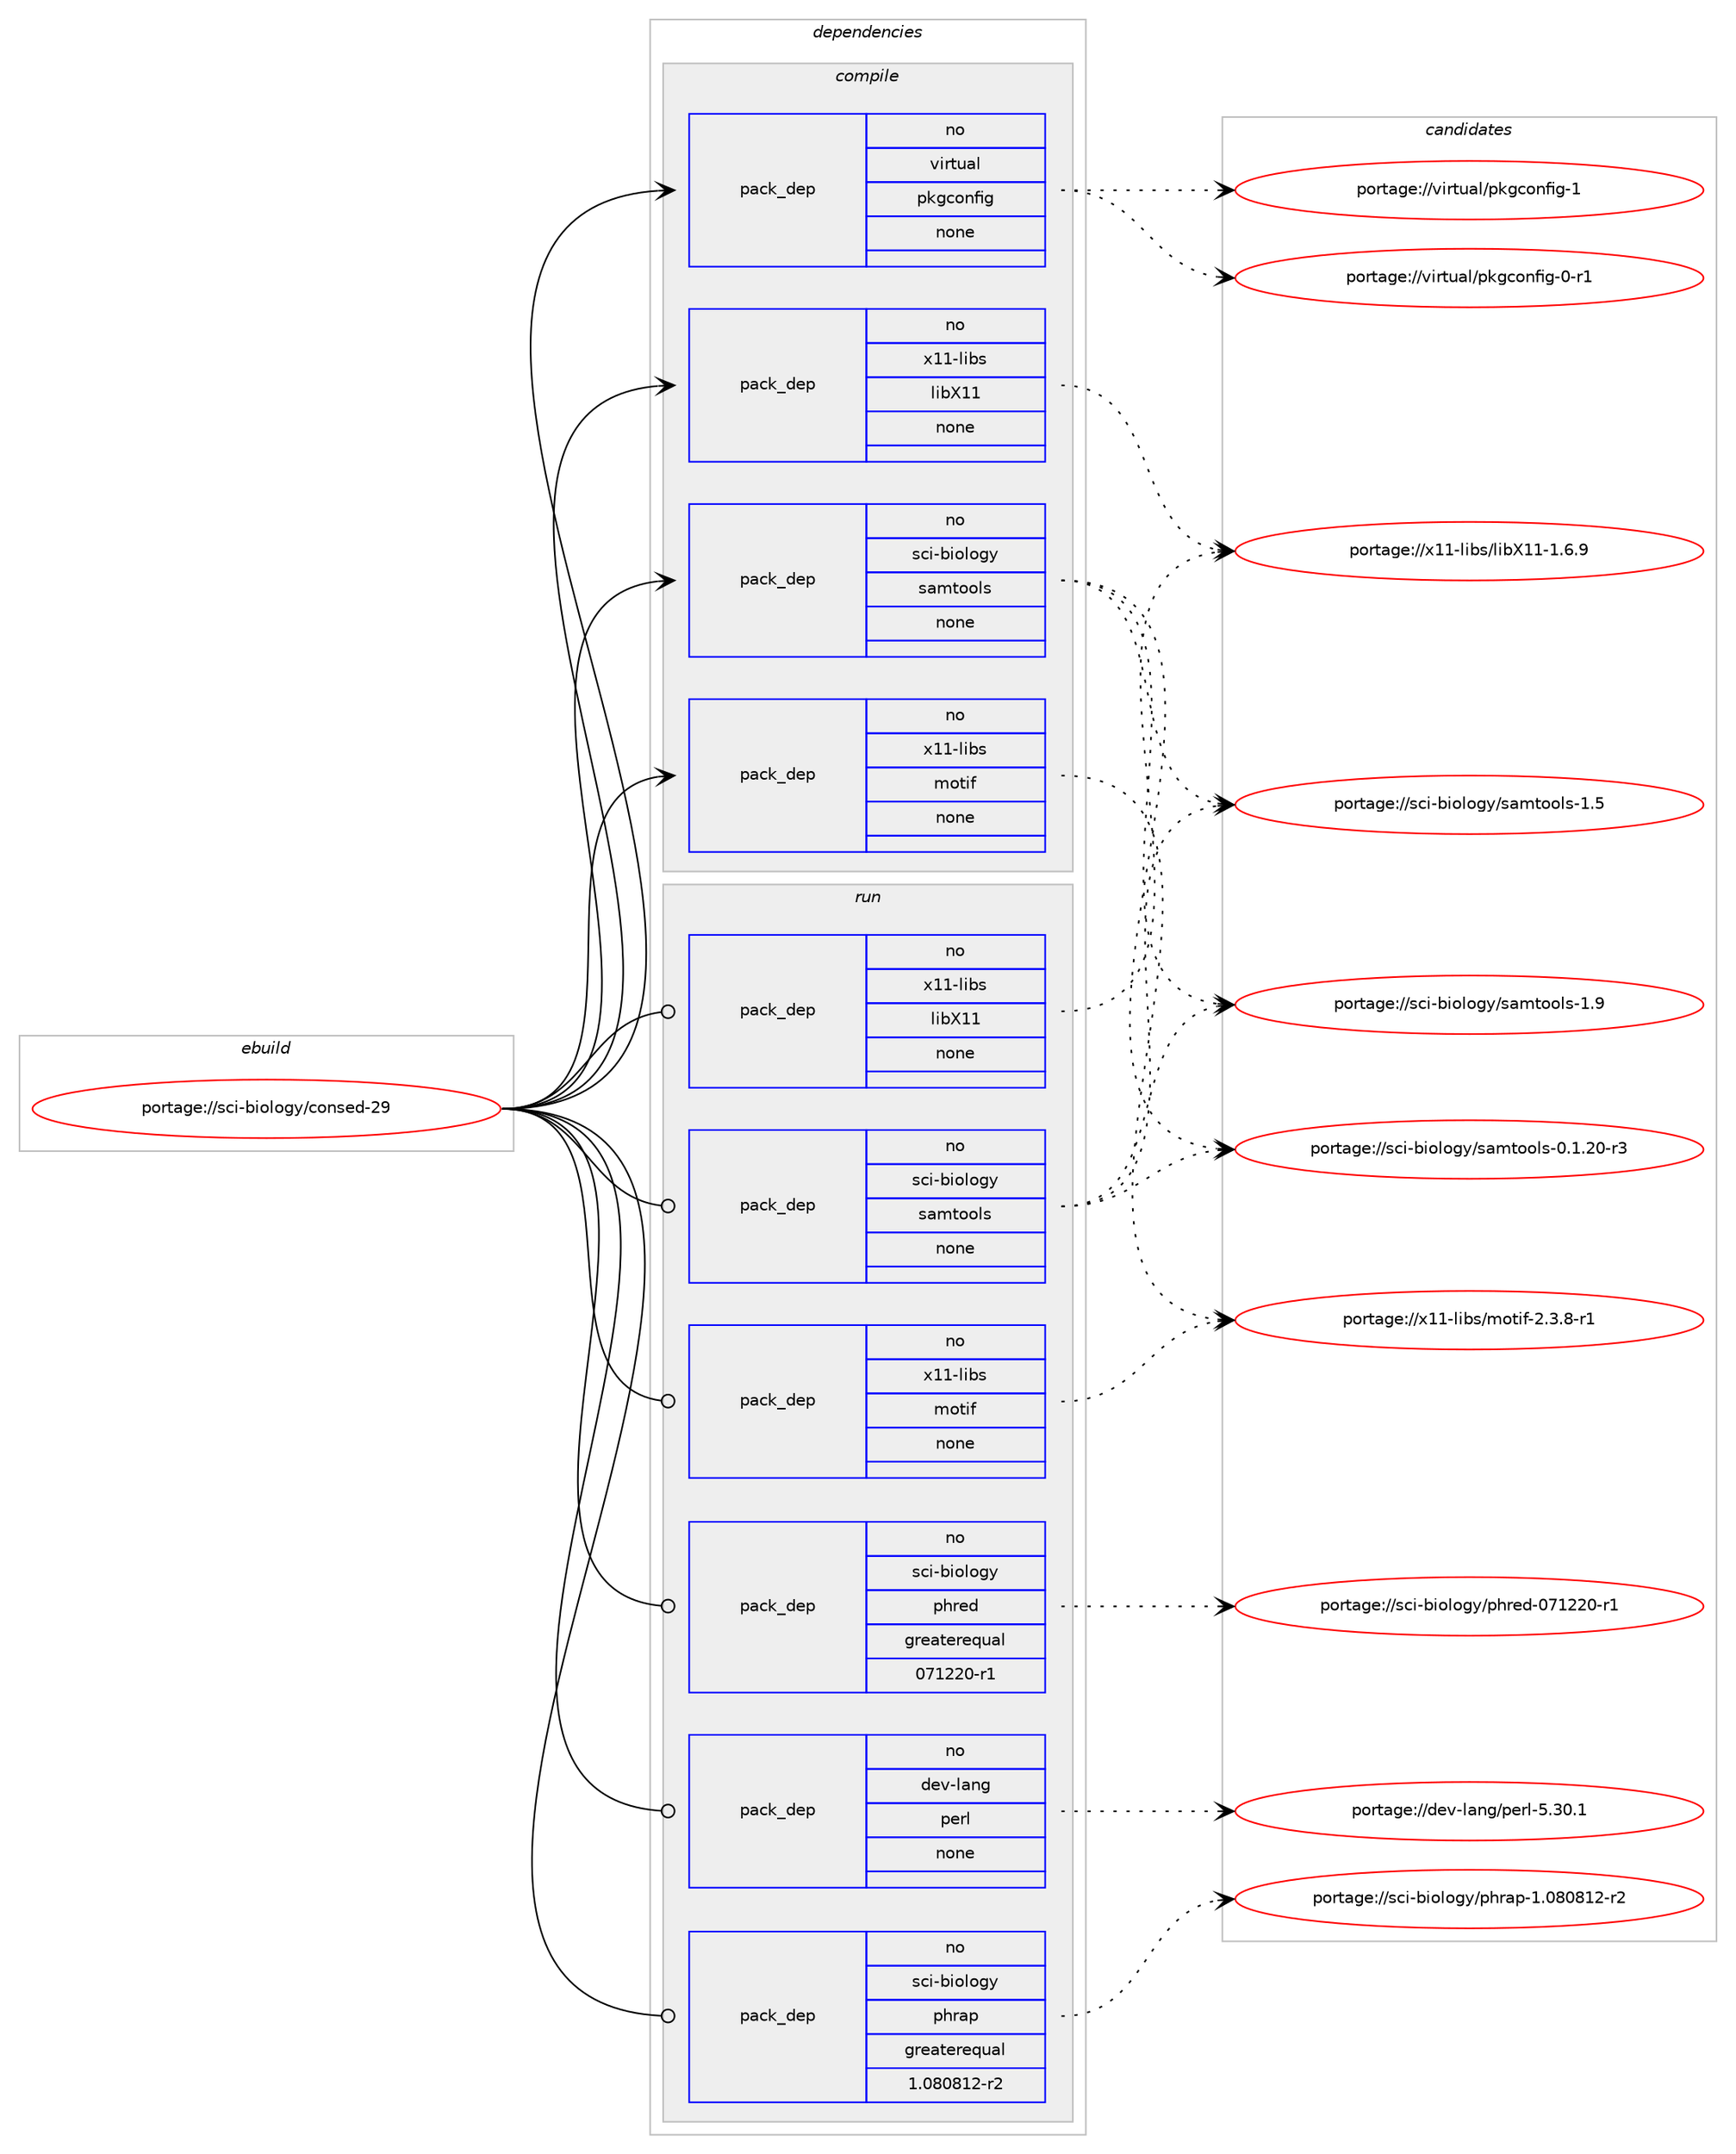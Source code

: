 digraph prolog {

# *************
# Graph options
# *************

newrank=true;
concentrate=true;
compound=true;
graph [rankdir=LR,fontname=Helvetica,fontsize=10,ranksep=1.5];#, ranksep=2.5, nodesep=0.2];
edge  [arrowhead=vee];
node  [fontname=Helvetica,fontsize=10];

# **********
# The ebuild
# **********

subgraph cluster_leftcol {
color=gray;
rank=same;
label=<<i>ebuild</i>>;
id [label="portage://sci-biology/consed-29", color=red, width=4, href="../sci-biology/consed-29.svg"];
}

# ****************
# The dependencies
# ****************

subgraph cluster_midcol {
color=gray;
label=<<i>dependencies</i>>;
subgraph cluster_compile {
fillcolor="#eeeeee";
style=filled;
label=<<i>compile</i>>;
subgraph pack48529 {
dependency62936 [label=<<TABLE BORDER="0" CELLBORDER="1" CELLSPACING="0" CELLPADDING="4" WIDTH="220"><TR><TD ROWSPAN="6" CELLPADDING="30">pack_dep</TD></TR><TR><TD WIDTH="110">no</TD></TR><TR><TD>sci-biology</TD></TR><TR><TD>samtools</TD></TR><TR><TD>none</TD></TR><TR><TD></TD></TR></TABLE>>, shape=none, color=blue];
}
id:e -> dependency62936:w [weight=20,style="solid",arrowhead="vee"];
subgraph pack48530 {
dependency62937 [label=<<TABLE BORDER="0" CELLBORDER="1" CELLSPACING="0" CELLPADDING="4" WIDTH="220"><TR><TD ROWSPAN="6" CELLPADDING="30">pack_dep</TD></TR><TR><TD WIDTH="110">no</TD></TR><TR><TD>virtual</TD></TR><TR><TD>pkgconfig</TD></TR><TR><TD>none</TD></TR><TR><TD></TD></TR></TABLE>>, shape=none, color=blue];
}
id:e -> dependency62937:w [weight=20,style="solid",arrowhead="vee"];
subgraph pack48531 {
dependency62938 [label=<<TABLE BORDER="0" CELLBORDER="1" CELLSPACING="0" CELLPADDING="4" WIDTH="220"><TR><TD ROWSPAN="6" CELLPADDING="30">pack_dep</TD></TR><TR><TD WIDTH="110">no</TD></TR><TR><TD>x11-libs</TD></TR><TR><TD>libX11</TD></TR><TR><TD>none</TD></TR><TR><TD></TD></TR></TABLE>>, shape=none, color=blue];
}
id:e -> dependency62938:w [weight=20,style="solid",arrowhead="vee"];
subgraph pack48532 {
dependency62939 [label=<<TABLE BORDER="0" CELLBORDER="1" CELLSPACING="0" CELLPADDING="4" WIDTH="220"><TR><TD ROWSPAN="6" CELLPADDING="30">pack_dep</TD></TR><TR><TD WIDTH="110">no</TD></TR><TR><TD>x11-libs</TD></TR><TR><TD>motif</TD></TR><TR><TD>none</TD></TR><TR><TD></TD></TR></TABLE>>, shape=none, color=blue];
}
id:e -> dependency62939:w [weight=20,style="solid",arrowhead="vee"];
}
subgraph cluster_compileandrun {
fillcolor="#eeeeee";
style=filled;
label=<<i>compile and run</i>>;
}
subgraph cluster_run {
fillcolor="#eeeeee";
style=filled;
label=<<i>run</i>>;
subgraph pack48533 {
dependency62940 [label=<<TABLE BORDER="0" CELLBORDER="1" CELLSPACING="0" CELLPADDING="4" WIDTH="220"><TR><TD ROWSPAN="6" CELLPADDING="30">pack_dep</TD></TR><TR><TD WIDTH="110">no</TD></TR><TR><TD>dev-lang</TD></TR><TR><TD>perl</TD></TR><TR><TD>none</TD></TR><TR><TD></TD></TR></TABLE>>, shape=none, color=blue];
}
id:e -> dependency62940:w [weight=20,style="solid",arrowhead="odot"];
subgraph pack48534 {
dependency62941 [label=<<TABLE BORDER="0" CELLBORDER="1" CELLSPACING="0" CELLPADDING="4" WIDTH="220"><TR><TD ROWSPAN="6" CELLPADDING="30">pack_dep</TD></TR><TR><TD WIDTH="110">no</TD></TR><TR><TD>sci-biology</TD></TR><TR><TD>phrap</TD></TR><TR><TD>greaterequal</TD></TR><TR><TD>1.080812-r2</TD></TR></TABLE>>, shape=none, color=blue];
}
id:e -> dependency62941:w [weight=20,style="solid",arrowhead="odot"];
subgraph pack48535 {
dependency62942 [label=<<TABLE BORDER="0" CELLBORDER="1" CELLSPACING="0" CELLPADDING="4" WIDTH="220"><TR><TD ROWSPAN="6" CELLPADDING="30">pack_dep</TD></TR><TR><TD WIDTH="110">no</TD></TR><TR><TD>sci-biology</TD></TR><TR><TD>phred</TD></TR><TR><TD>greaterequal</TD></TR><TR><TD>071220-r1</TD></TR></TABLE>>, shape=none, color=blue];
}
id:e -> dependency62942:w [weight=20,style="solid",arrowhead="odot"];
subgraph pack48536 {
dependency62943 [label=<<TABLE BORDER="0" CELLBORDER="1" CELLSPACING="0" CELLPADDING="4" WIDTH="220"><TR><TD ROWSPAN="6" CELLPADDING="30">pack_dep</TD></TR><TR><TD WIDTH="110">no</TD></TR><TR><TD>sci-biology</TD></TR><TR><TD>samtools</TD></TR><TR><TD>none</TD></TR><TR><TD></TD></TR></TABLE>>, shape=none, color=blue];
}
id:e -> dependency62943:w [weight=20,style="solid",arrowhead="odot"];
subgraph pack48537 {
dependency62944 [label=<<TABLE BORDER="0" CELLBORDER="1" CELLSPACING="0" CELLPADDING="4" WIDTH="220"><TR><TD ROWSPAN="6" CELLPADDING="30">pack_dep</TD></TR><TR><TD WIDTH="110">no</TD></TR><TR><TD>x11-libs</TD></TR><TR><TD>libX11</TD></TR><TR><TD>none</TD></TR><TR><TD></TD></TR></TABLE>>, shape=none, color=blue];
}
id:e -> dependency62944:w [weight=20,style="solid",arrowhead="odot"];
subgraph pack48538 {
dependency62945 [label=<<TABLE BORDER="0" CELLBORDER="1" CELLSPACING="0" CELLPADDING="4" WIDTH="220"><TR><TD ROWSPAN="6" CELLPADDING="30">pack_dep</TD></TR><TR><TD WIDTH="110">no</TD></TR><TR><TD>x11-libs</TD></TR><TR><TD>motif</TD></TR><TR><TD>none</TD></TR><TR><TD></TD></TR></TABLE>>, shape=none, color=blue];
}
id:e -> dependency62945:w [weight=20,style="solid",arrowhead="odot"];
}
}

# **************
# The candidates
# **************

subgraph cluster_choices {
rank=same;
color=gray;
label=<<i>candidates</i>>;

subgraph choice48529 {
color=black;
nodesep=1;
choice115991054598105111108111103121471159710911611111110811545494657 [label="portage://sci-biology/samtools-1.9", color=red, width=4,href="../sci-biology/samtools-1.9.svg"];
choice115991054598105111108111103121471159710911611111110811545494653 [label="portage://sci-biology/samtools-1.5", color=red, width=4,href="../sci-biology/samtools-1.5.svg"];
choice1159910545981051111081111031214711597109116111111108115454846494650484511451 [label="portage://sci-biology/samtools-0.1.20-r3", color=red, width=4,href="../sci-biology/samtools-0.1.20-r3.svg"];
dependency62936:e -> choice115991054598105111108111103121471159710911611111110811545494657:w [style=dotted,weight="100"];
dependency62936:e -> choice115991054598105111108111103121471159710911611111110811545494653:w [style=dotted,weight="100"];
dependency62936:e -> choice1159910545981051111081111031214711597109116111111108115454846494650484511451:w [style=dotted,weight="100"];
}
subgraph choice48530 {
color=black;
nodesep=1;
choice1181051141161179710847112107103991111101021051034549 [label="portage://virtual/pkgconfig-1", color=red, width=4,href="../virtual/pkgconfig-1.svg"];
choice11810511411611797108471121071039911111010210510345484511449 [label="portage://virtual/pkgconfig-0-r1", color=red, width=4,href="../virtual/pkgconfig-0-r1.svg"];
dependency62937:e -> choice1181051141161179710847112107103991111101021051034549:w [style=dotted,weight="100"];
dependency62937:e -> choice11810511411611797108471121071039911111010210510345484511449:w [style=dotted,weight="100"];
}
subgraph choice48531 {
color=black;
nodesep=1;
choice120494945108105981154710810598884949454946544657 [label="portage://x11-libs/libX11-1.6.9", color=red, width=4,href="../x11-libs/libX11-1.6.9.svg"];
dependency62938:e -> choice120494945108105981154710810598884949454946544657:w [style=dotted,weight="100"];
}
subgraph choice48532 {
color=black;
nodesep=1;
choice12049494510810598115471091111161051024550465146564511449 [label="portage://x11-libs/motif-2.3.8-r1", color=red, width=4,href="../x11-libs/motif-2.3.8-r1.svg"];
dependency62939:e -> choice12049494510810598115471091111161051024550465146564511449:w [style=dotted,weight="100"];
}
subgraph choice48533 {
color=black;
nodesep=1;
choice10010111845108971101034711210111410845534651484649 [label="portage://dev-lang/perl-5.30.1", color=red, width=4,href="../dev-lang/perl-5.30.1.svg"];
dependency62940:e -> choice10010111845108971101034711210111410845534651484649:w [style=dotted,weight="100"];
}
subgraph choice48534 {
color=black;
nodesep=1;
choice11599105459810511110811110312147112104114971124549464856485649504511450 [label="portage://sci-biology/phrap-1.080812-r2", color=red, width=4,href="../sci-biology/phrap-1.080812-r2.svg"];
dependency62941:e -> choice11599105459810511110811110312147112104114971124549464856485649504511450:w [style=dotted,weight="100"];
}
subgraph choice48535 {
color=black;
nodesep=1;
choice11599105459810511110811110312147112104114101100454855495050484511449 [label="portage://sci-biology/phred-071220-r1", color=red, width=4,href="../sci-biology/phred-071220-r1.svg"];
dependency62942:e -> choice11599105459810511110811110312147112104114101100454855495050484511449:w [style=dotted,weight="100"];
}
subgraph choice48536 {
color=black;
nodesep=1;
choice115991054598105111108111103121471159710911611111110811545494657 [label="portage://sci-biology/samtools-1.9", color=red, width=4,href="../sci-biology/samtools-1.9.svg"];
choice115991054598105111108111103121471159710911611111110811545494653 [label="portage://sci-biology/samtools-1.5", color=red, width=4,href="../sci-biology/samtools-1.5.svg"];
choice1159910545981051111081111031214711597109116111111108115454846494650484511451 [label="portage://sci-biology/samtools-0.1.20-r3", color=red, width=4,href="../sci-biology/samtools-0.1.20-r3.svg"];
dependency62943:e -> choice115991054598105111108111103121471159710911611111110811545494657:w [style=dotted,weight="100"];
dependency62943:e -> choice115991054598105111108111103121471159710911611111110811545494653:w [style=dotted,weight="100"];
dependency62943:e -> choice1159910545981051111081111031214711597109116111111108115454846494650484511451:w [style=dotted,weight="100"];
}
subgraph choice48537 {
color=black;
nodesep=1;
choice120494945108105981154710810598884949454946544657 [label="portage://x11-libs/libX11-1.6.9", color=red, width=4,href="../x11-libs/libX11-1.6.9.svg"];
dependency62944:e -> choice120494945108105981154710810598884949454946544657:w [style=dotted,weight="100"];
}
subgraph choice48538 {
color=black;
nodesep=1;
choice12049494510810598115471091111161051024550465146564511449 [label="portage://x11-libs/motif-2.3.8-r1", color=red, width=4,href="../x11-libs/motif-2.3.8-r1.svg"];
dependency62945:e -> choice12049494510810598115471091111161051024550465146564511449:w [style=dotted,weight="100"];
}
}

}
